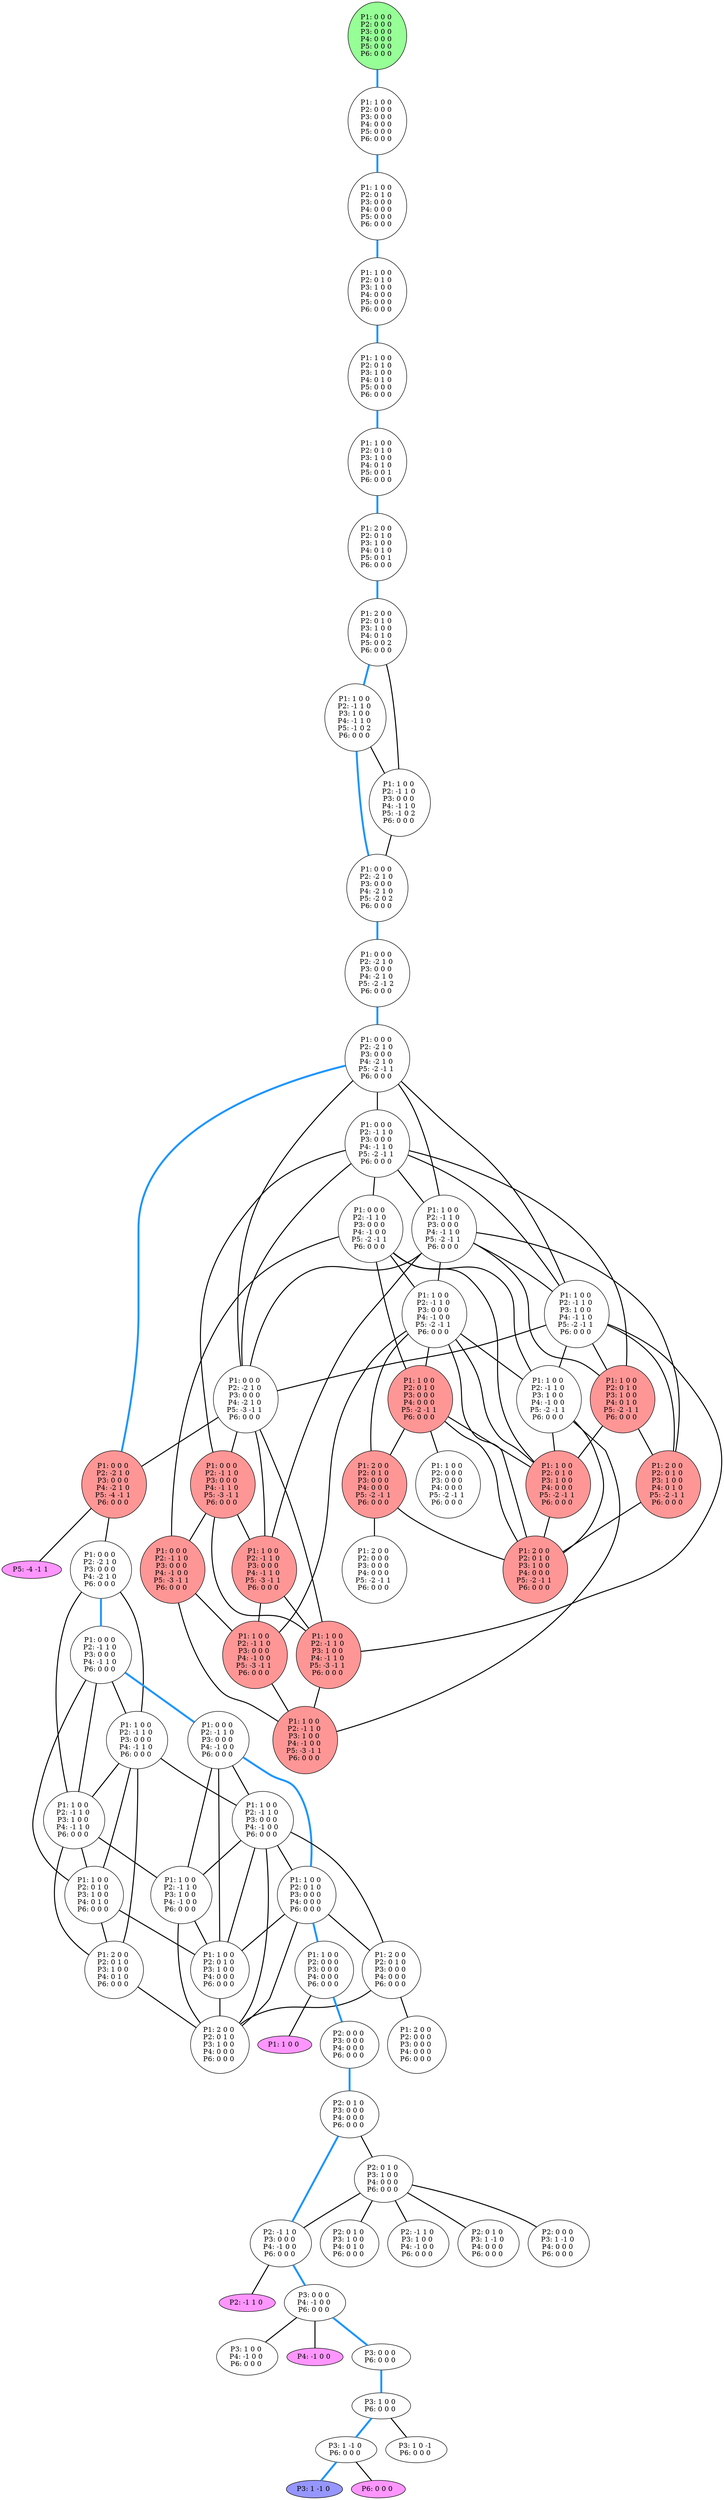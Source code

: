 graph G {
color = "black"
0 [label = "P1: 0 0 0 
P2: 0 0 0 
P3: 0 0 0 
P4: 0 0 0 
P5: 0 0 0 
P6: 0 0 0 
",  style="filled", fillcolor = "#96FF96"];
1 [label = "P1: 1 0 0 
P2: 0 0 0 
P3: 0 0 0 
P4: 0 0 0 
P5: 0 0 0 
P6: 0 0 0 
"];
2 [label = "P1: 1 0 0 
P2: 0 1 0 
P3: 0 0 0 
P4: 0 0 0 
P5: 0 0 0 
P6: 0 0 0 
"];
3 [label = "P1: 1 0 0 
P2: 0 1 0 
P3: 1 0 0 
P4: 0 0 0 
P5: 0 0 0 
P6: 0 0 0 
"];
4 [label = "P1: 1 0 0 
P2: 0 1 0 
P3: 1 0 0 
P4: 0 1 0 
P5: 0 0 0 
P6: 0 0 0 
"];
5 [label = "P1: 1 0 0 
P2: 0 1 0 
P3: 1 0 0 
P4: 0 1 0 
P5: 0 0 1 
P6: 0 0 0 
"];
6 [label = "P1: 2 0 0 
P2: 0 1 0 
P3: 1 0 0 
P4: 0 1 0 
P5: 0 0 1 
P6: 0 0 0 
"];
7 [label = "P1: 2 0 0 
P2: 0 1 0 
P3: 1 0 0 
P4: 0 1 0 
P5: 0 0 2 
P6: 0 0 0 
"];
8 [label = "P1: 1 0 0 
P2: -1 1 0 
P3: 1 0 0 
P4: -1 1 0 
P5: -1 0 2 
P6: 0 0 0 
"];
9 [label = "P1: 1 0 0 
P2: -1 1 0 
P3: 0 0 0 
P4: -1 1 0 
P5: -1 0 2 
P6: 0 0 0 
"];
10 [label = "P1: 0 0 0 
P2: -2 1 0 
P3: 0 0 0 
P4: -2 1 0 
P5: -2 0 2 
P6: 0 0 0 
"];
11 [label = "P1: 0 0 0 
P2: -2 1 0 
P3: 0 0 0 
P4: -2 1 0 
P5: -2 -1 2 
P6: 0 0 0 
"];
12 [label = "P1: 0 0 0 
P2: -2 1 0 
P3: 0 0 0 
P4: -2 1 0 
P5: -2 -1 1 
P6: 0 0 0 
"];
13 [label = "P1: 0 0 0 
P2: -1 1 0 
P3: 0 0 0 
P4: -1 1 0 
P5: -2 -1 1 
P6: 0 0 0 
"];
14 [label = "P1: 1 0 0 
P2: -1 1 0 
P3: 0 0 0 
P4: -1 1 0 
P5: -2 -1 1 
P6: 0 0 0 
"];
15 [label = "P1: 1 0 0 
P2: -1 1 0 
P3: 1 0 0 
P4: -1 1 0 
P5: -2 -1 1 
P6: 0 0 0 
"];
16 [label = "P1: 0 0 0 
P2: -2 1 0 
P3: 0 0 0 
P4: -2 1 0 
P5: -3 -1 1 
P6: 0 0 0 
"];
17 [label = "P1: 0 0 0 
P2: -2 1 0 
P3: 0 0 0 
P4: -2 1 0 
P5: -4 -1 1 
P6: 0 0 0 
",  style="filled", fillcolor = "#FF9696"];
18 [label = "P1: 0 0 0 
P2: -1 1 0 
P3: 0 0 0 
P4: -1 0 0 
P5: -2 -1 1 
P6: 0 0 0 
"];
19 [label = "P1: 1 0 0 
P2: 0 1 0 
P3: 1 0 0 
P4: 0 1 0 
P5: -2 -1 1 
P6: 0 0 0 
",  style="filled", fillcolor = "#FF9696"];
20 [label = "P1: 0 0 0 
P2: -1 1 0 
P3: 0 0 0 
P4: -1 1 0 
P5: -3 -1 1 
P6: 0 0 0 
",  style="filled", fillcolor = "#FF9696"];
21 [label = "P1: 1 0 0 
P2: -1 1 0 
P3: 0 0 0 
P4: -1 0 0 
P5: -2 -1 1 
P6: 0 0 0 
"];
22 [label = "P1: 2 0 0 
P2: 0 1 0 
P3: 1 0 0 
P4: 0 1 0 
P5: -2 -1 1 
P6: 0 0 0 
",  style="filled", fillcolor = "#FF9696"];
23 [label = "P1: 1 0 0 
P2: -1 1 0 
P3: 0 0 0 
P4: -1 1 0 
P5: -3 -1 1 
P6: 0 0 0 
",  style="filled", fillcolor = "#FF9696"];
24 [label = "P1: 1 0 0 
P2: -1 1 0 
P3: 1 0 0 
P4: -1 0 0 
P5: -2 -1 1 
P6: 0 0 0 
"];
25 [label = "P1: 1 0 0 
P2: -1 1 0 
P3: 1 0 0 
P4: -1 1 0 
P5: -3 -1 1 
P6: 0 0 0 
",  style="filled", fillcolor = "#FF9696"];
26 [label = "P1: 1 0 0 
P2: 0 1 0 
P3: 0 0 0 
P4: 0 0 0 
P5: -2 -1 1 
P6: 0 0 0 
",  style="filled", fillcolor = "#FF9696"];
27 [label = "P1: 1 0 0 
P2: 0 1 0 
P3: 1 0 0 
P4: 0 0 0 
P5: -2 -1 1 
P6: 0 0 0 
",  style="filled", fillcolor = "#FF9696"];
28 [label = "P1: 0 0 0 
P2: -1 1 0 
P3: 0 0 0 
P4: -1 0 0 
P5: -3 -1 1 
P6: 0 0 0 
",  style="filled", fillcolor = "#FF9696"];
29 [label = "P1: 2 0 0 
P2: 0 1 0 
P3: 0 0 0 
P4: 0 0 0 
P5: -2 -1 1 
P6: 0 0 0 
",  style="filled", fillcolor = "#FF9696"];
30 [label = "P1: 2 0 0 
P2: 0 1 0 
P3: 1 0 0 
P4: 0 0 0 
P5: -2 -1 1 
P6: 0 0 0 
",  style="filled", fillcolor = "#FF9696"];
31 [label = "P1: 1 0 0 
P2: -1 1 0 
P3: 0 0 0 
P4: -1 0 0 
P5: -3 -1 1 
P6: 0 0 0 
",  style="filled", fillcolor = "#FF9696"];
32 [label = "P1: 1 0 0 
P2: -1 1 0 
P3: 1 0 0 
P4: -1 0 0 
P5: -3 -1 1 
P6: 0 0 0 
",  style="filled", fillcolor = "#FF9696"];
33 [label = "P1: 1 0 0 
P2: 0 0 0 
P3: 0 0 0 
P4: 0 0 0 
P5: -2 -1 1 
P6: 0 0 0 
"];
34 [label = "P1: 2 0 0 
P2: 0 0 0 
P3: 0 0 0 
P4: 0 0 0 
P5: -2 -1 1 
P6: 0 0 0 
"];
35 [label = "P5: -4 -1 1 
",  style="filled", fillcolor = "#FF96FF"];
36 [label = "P1: 0 0 0 
P2: -2 1 0 
P3: 0 0 0 
P4: -2 1 0 
P6: 0 0 0 
"];
37 [label = "P1: 0 0 0 
P2: -1 1 0 
P3: 0 0 0 
P4: -1 1 0 
P6: 0 0 0 
"];
38 [label = "P1: 1 0 0 
P2: -1 1 0 
P3: 0 0 0 
P4: -1 1 0 
P6: 0 0 0 
"];
39 [label = "P1: 1 0 0 
P2: -1 1 0 
P3: 1 0 0 
P4: -1 1 0 
P6: 0 0 0 
"];
40 [label = "P1: 0 0 0 
P2: -1 1 0 
P3: 0 0 0 
P4: -1 0 0 
P6: 0 0 0 
"];
41 [label = "P1: 1 0 0 
P2: 0 1 0 
P3: 1 0 0 
P4: 0 1 0 
P6: 0 0 0 
"];
42 [label = "P1: 1 0 0 
P2: -1 1 0 
P3: 0 0 0 
P4: -1 0 0 
P6: 0 0 0 
"];
43 [label = "P1: 2 0 0 
P2: 0 1 0 
P3: 1 0 0 
P4: 0 1 0 
P6: 0 0 0 
"];
44 [label = "P1: 1 0 0 
P2: -1 1 0 
P3: 1 0 0 
P4: -1 0 0 
P6: 0 0 0 
"];
45 [label = "P1: 1 0 0 
P2: 0 1 0 
P3: 0 0 0 
P4: 0 0 0 
P6: 0 0 0 
"];
46 [label = "P1: 1 0 0 
P2: 0 1 0 
P3: 1 0 0 
P4: 0 0 0 
P6: 0 0 0 
"];
47 [label = "P1: 2 0 0 
P2: 0 1 0 
P3: 0 0 0 
P4: 0 0 0 
P6: 0 0 0 
"];
48 [label = "P1: 2 0 0 
P2: 0 1 0 
P3: 1 0 0 
P4: 0 0 0 
P6: 0 0 0 
"];
49 [label = "P1: 1 0 0 
P2: 0 0 0 
P3: 0 0 0 
P4: 0 0 0 
P6: 0 0 0 
"];
50 [label = "P1: 2 0 0 
P2: 0 0 0 
P3: 0 0 0 
P4: 0 0 0 
P6: 0 0 0 
"];
51 [label = "P1: 1 0 0 
",  style="filled", fillcolor = "#FF96FF"];
52 [label = "P2: 0 0 0 
P3: 0 0 0 
P4: 0 0 0 
P6: 0 0 0 
"];
53 [label = "P2: 0 1 0 
P3: 0 0 0 
P4: 0 0 0 
P6: 0 0 0 
"];
54 [label = "P2: 0 1 0 
P3: 1 0 0 
P4: 0 0 0 
P6: 0 0 0 
"];
55 [label = "P2: -1 1 0 
P3: 0 0 0 
P4: -1 0 0 
P6: 0 0 0 
"];
56 [label = "P2: 0 1 0 
P3: 1 -1 0 
P4: 0 0 0 
P6: 0 0 0 
"];
57 [label = "P2: 0 0 0 
P3: 1 -1 0 
P4: 0 0 0 
P6: 0 0 0 
"];
58 [label = "P2: 0 1 0 
P3: 1 0 0 
P4: 0 1 0 
P6: 0 0 0 
"];
59 [label = "P2: -1 1 0 
P3: 1 0 0 
P4: -1 0 0 
P6: 0 0 0 
"];
60 [label = "P2: -1 1 0 
",  style="filled", fillcolor = "#FF96FF"];
61 [label = "P3: 0 0 0 
P4: -1 0 0 
P6: 0 0 0 
"];
62 [label = "P3: 1 0 0 
P4: -1 0 0 
P6: 0 0 0 
"];
63 [label = "P4: -1 0 0 
",  style="filled", fillcolor = "#FF96FF"];
64 [label = "P3: 0 0 0 
P6: 0 0 0 
"];
65 [label = "P3: 1 0 0 
P6: 0 0 0 
"];
66 [label = "P3: 1 -1 0 
P6: 0 0 0 
"];
67 [label = "P3: 1 0 -1 
P6: 0 0 0 
"];
68 [label = "P3: 1 -1 0 
", style="filled", fillcolor = "#9696FF"];
69 [label = "P6: 0 0 0 
",  style="filled", fillcolor = "#FF96FF"];
edge [style=bold];
0 -- 1 [color="#1E96FF", penwidth=4.0];

1 -- 2 [color="#1E96FF", penwidth=4.0];

2 -- 3 [color="#1E96FF", penwidth=4.0];

3 -- 4 [color="#1E96FF", penwidth=4.0];

4 -- 5 [color="#1E96FF", penwidth=4.0];

5 -- 6 [color="#1E96FF", penwidth=4.0];

6 -- 7 [color="#1E96FF", penwidth=4.0];

7 -- 8 [color="#1E96FF", penwidth=4.0];
7 -- 9 [color=black];

8 -- 9 [color=black];
8 -- 10 [color="#1E96FF", penwidth=4.0];

9 -- 10 [color=black];

10 -- 11 [color="#1E96FF", penwidth=4.0];

11 -- 12 [color="#1E96FF", penwidth=4.0];

12 -- 13 [color=black];
12 -- 14 [color=black];
12 -- 15 [color=black];
12 -- 16 [color=black];
12 -- 17 [color="#1E96FF", penwidth=4.0];

13 -- 14 [color=black];
13 -- 15 [color=black];
13 -- 18 [color=black];
13 -- 19 [color=black];
13 -- 20 [color=black];
13 -- 16 [color=black];

14 -- 15 [color=black];
14 -- 21 [color=black];
14 -- 19 [color=black];
14 -- 22 [color=black];
14 -- 23 [color=black];
14 -- 16 [color=black];

15 -- 24 [color=black];
15 -- 19 [color=black];
15 -- 22 [color=black];
15 -- 25 [color=black];
15 -- 16 [color=black];

16 -- 20 [color=black];
16 -- 23 [color=black];
16 -- 25 [color=black];
16 -- 17 [color=black];

17 -- 36 [color=black];
17 -- 35 [color=black];

18 -- 21 [color=black];
18 -- 24 [color=black];
18 -- 26 [color=black];
18 -- 27 [color=black];
18 -- 28 [color=black];

19 -- 22 [color=black];
19 -- 27 [color=black];

20 -- 23 [color=black];
20 -- 25 [color=black];
20 -- 28 [color=black];

21 -- 24 [color=black];
21 -- 26 [color=black];
21 -- 29 [color=black];
21 -- 27 [color=black];
21 -- 30 [color=black];
21 -- 31 [color=black];

22 -- 30 [color=black];

23 -- 25 [color=black];
23 -- 31 [color=black];

24 -- 27 [color=black];
24 -- 30 [color=black];
24 -- 32 [color=black];

25 -- 32 [color=black];

26 -- 29 [color=black];
26 -- 33 [color=black];
26 -- 27 [color=black];
26 -- 30 [color=black];

27 -- 30 [color=black];

28 -- 31 [color=black];
28 -- 32 [color=black];

29 -- 34 [color=black];
29 -- 30 [color=black];


31 -- 32 [color=black];




36 -- 37 [color="#1E96FF", penwidth=4.0];
36 -- 38 [color=black];
36 -- 39 [color=black];

37 -- 38 [color=black];
37 -- 39 [color=black];
37 -- 40 [color="#1E96FF", penwidth=4.0];
37 -- 41 [color=black];

38 -- 39 [color=black];
38 -- 42 [color=black];
38 -- 41 [color=black];
38 -- 43 [color=black];

39 -- 44 [color=black];
39 -- 41 [color=black];
39 -- 43 [color=black];

40 -- 42 [color=black];
40 -- 44 [color=black];
40 -- 45 [color="#1E96FF", penwidth=4.0];
40 -- 46 [color=black];

41 -- 43 [color=black];
41 -- 46 [color=black];

42 -- 44 [color=black];
42 -- 45 [color=black];
42 -- 47 [color=black];
42 -- 46 [color=black];
42 -- 48 [color=black];

43 -- 48 [color=black];

44 -- 46 [color=black];
44 -- 48 [color=black];

45 -- 47 [color=black];
45 -- 49 [color="#1E96FF", penwidth=4.0];
45 -- 46 [color=black];
45 -- 48 [color=black];

46 -- 48 [color=black];

47 -- 50 [color=black];
47 -- 48 [color=black];


49 -- 52 [color="#1E96FF", penwidth=4.0];
49 -- 51 [color=black];


52 -- 53 [color="#1E96FF", penwidth=4.0];

53 -- 54 [color=black];
53 -- 55 [color="#1E96FF", penwidth=4.0];

54 -- 56 [color=black];
54 -- 57 [color=black];
54 -- 58 [color=black];
54 -- 59 [color=black];
54 -- 55 [color=black];

55 -- 61 [color="#1E96FF", penwidth=4.0];
55 -- 60 [color=black];





61 -- 62 [color=black];
61 -- 64 [color="#1E96FF", penwidth=4.0];
61 -- 63 [color=black];


64 -- 65 [color="#1E96FF", penwidth=4.0];

65 -- 66 [color="#1E96FF", penwidth=4.0];
65 -- 67 [color=black];

66 -- 69 [color=black];
66 -- 68 [color="#1E96FF", penwidth=4.0];


}
